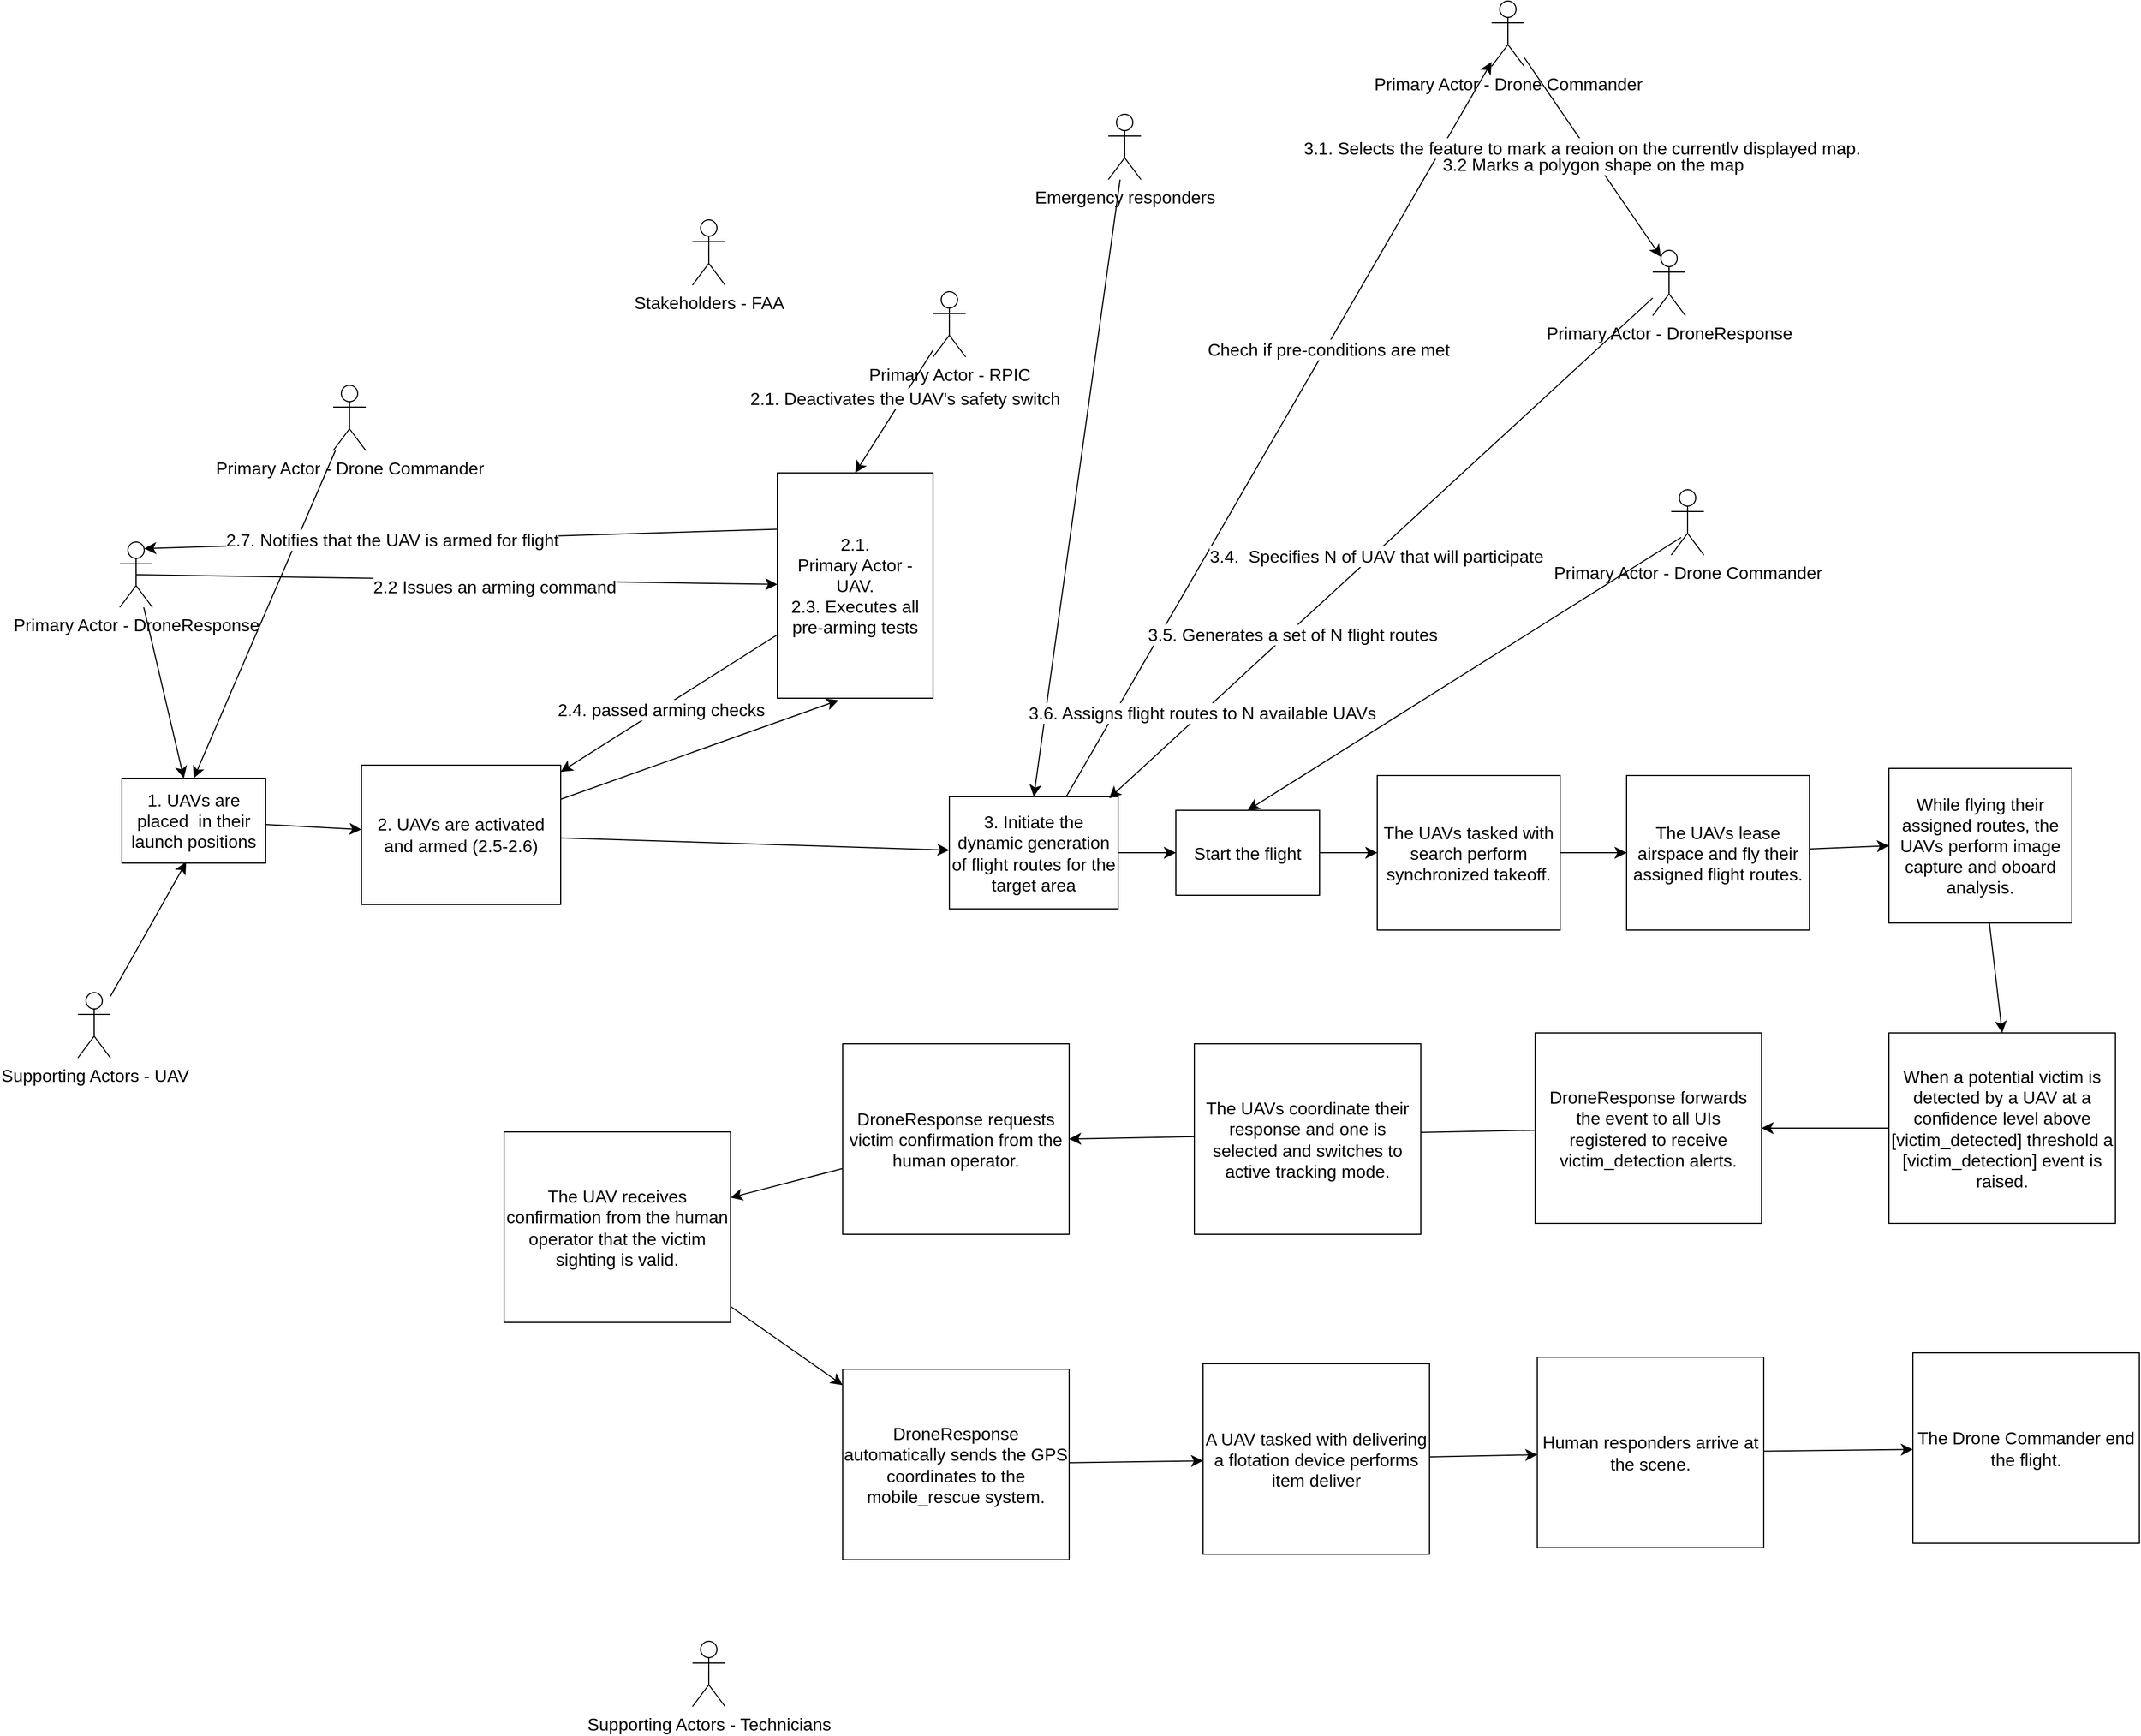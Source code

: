 <mxfile version="22.1.4" type="github">
  <diagram name="Page-1" id="JJ1LS8_FkREXoTBzLPf4">
    <mxGraphModel dx="2397" dy="1700" grid="0" gridSize="10" guides="1" tooltips="1" connect="1" arrows="1" fold="1" page="0" pageScale="1" pageWidth="827" pageHeight="1169" math="0" shadow="0">
      <root>
        <mxCell id="0" />
        <mxCell id="1" parent="0" />
        <mxCell id="Azy4jwkWSSVBR5E3SoNL-1" value="Supporting Actors - UAV&lt;br&gt;" style="shape=umlActor;verticalLabelPosition=bottom;verticalAlign=top;html=1;fontSize=16;" vertex="1" parent="1">
          <mxGeometry x="-604.5" y="713" width="30" height="60" as="geometry" />
        </mxCell>
        <mxCell id="Azy4jwkWSSVBR5E3SoNL-2" value="Stakeholders - FAA&lt;br&gt;" style="shape=umlActor;verticalLabelPosition=bottom;verticalAlign=top;html=1;fontSize=16;" vertex="1" parent="1">
          <mxGeometry x="-40" y="3" width="30" height="60" as="geometry" />
        </mxCell>
        <mxCell id="Azy4jwkWSSVBR5E3SoNL-10" style="edgeStyle=none;curved=1;rounded=0;orthogonalLoop=1;jettySize=auto;html=1;entryX=0.5;entryY=0;entryDx=0;entryDy=0;fontSize=12;startSize=8;endSize=8;" edge="1" parent="1" source="Azy4jwkWSSVBR5E3SoNL-4" target="Azy4jwkWSSVBR5E3SoNL-8">
          <mxGeometry relative="1" as="geometry" />
        </mxCell>
        <mxCell id="Azy4jwkWSSVBR5E3SoNL-22" style="edgeStyle=none;curved=1;rounded=0;orthogonalLoop=1;jettySize=auto;html=1;entryX=0.5;entryY=0;entryDx=0;entryDy=0;fontSize=12;startSize=8;endSize=8;exitX=0.305;exitY=0.729;exitDx=0;exitDy=0;exitPerimeter=0;" edge="1" parent="1" source="Azy4jwkWSSVBR5E3SoNL-87" target="Azy4jwkWSSVBR5E3SoNL-19">
          <mxGeometry relative="1" as="geometry">
            <mxPoint x="786" y="294" as="sourcePoint" />
          </mxGeometry>
        </mxCell>
        <mxCell id="Azy4jwkWSSVBR5E3SoNL-4" value="Primary Actor - Drone Commander&lt;br&gt;" style="shape=umlActor;verticalLabelPosition=bottom;verticalAlign=top;html=1;fontSize=16;" vertex="1" parent="1">
          <mxGeometry x="-370" y="155" width="30" height="60" as="geometry" />
        </mxCell>
        <mxCell id="Azy4jwkWSSVBR5E3SoNL-12" style="edgeStyle=none;curved=1;rounded=0;orthogonalLoop=1;jettySize=auto;html=1;fontSize=12;startSize=8;endSize=8;" edge="1" parent="1" source="Azy4jwkWSSVBR5E3SoNL-8" target="Azy4jwkWSSVBR5E3SoNL-11">
          <mxGeometry relative="1" as="geometry" />
        </mxCell>
        <mxCell id="Azy4jwkWSSVBR5E3SoNL-8" value="1. UAVs are placed&amp;nbsp; in their launch positions" style="rounded=0;whiteSpace=wrap;html=1;fontSize=16;" vertex="1" parent="1">
          <mxGeometry x="-564" y="516" width="132" height="78" as="geometry" />
        </mxCell>
        <mxCell id="Azy4jwkWSSVBR5E3SoNL-16" style="edgeStyle=none;curved=1;rounded=0;orthogonalLoop=1;jettySize=auto;html=1;fontSize=12;startSize=8;endSize=8;" edge="1" parent="1" source="Azy4jwkWSSVBR5E3SoNL-11" target="Azy4jwkWSSVBR5E3SoNL-15">
          <mxGeometry relative="1" as="geometry" />
        </mxCell>
        <mxCell id="Azy4jwkWSSVBR5E3SoNL-11" value="2. UAVs are activated and armed (2.5-2.6)" style="rounded=0;whiteSpace=wrap;html=1;fontSize=16;" vertex="1" parent="1">
          <mxGeometry x="-344" y="504" width="183" height="128" as="geometry" />
        </mxCell>
        <mxCell id="Azy4jwkWSSVBR5E3SoNL-13" style="edgeStyle=none;curved=1;rounded=0;orthogonalLoop=1;jettySize=auto;html=1;entryX=0.447;entryY=0.987;entryDx=0;entryDy=0;entryPerimeter=0;fontSize=12;startSize=8;endSize=8;" edge="1" parent="1" source="Azy4jwkWSSVBR5E3SoNL-1" target="Azy4jwkWSSVBR5E3SoNL-8">
          <mxGeometry relative="1" as="geometry" />
        </mxCell>
        <mxCell id="Azy4jwkWSSVBR5E3SoNL-17" style="edgeStyle=none;curved=1;rounded=0;orthogonalLoop=1;jettySize=auto;html=1;entryX=0.5;entryY=0;entryDx=0;entryDy=0;fontSize=12;startSize=8;endSize=8;" edge="1" parent="1" source="Azy4jwkWSSVBR5E3SoNL-14" target="Azy4jwkWSSVBR5E3SoNL-15">
          <mxGeometry relative="1" as="geometry" />
        </mxCell>
        <mxCell id="Azy4jwkWSSVBR5E3SoNL-14" value="Emergency responders" style="shape=umlActor;verticalLabelPosition=bottom;verticalAlign=top;html=1;fontSize=16;" vertex="1" parent="1">
          <mxGeometry x="342" y="-94" width="30" height="60" as="geometry" />
        </mxCell>
        <mxCell id="Azy4jwkWSSVBR5E3SoNL-21" style="edgeStyle=none;curved=1;rounded=0;orthogonalLoop=1;jettySize=auto;html=1;entryX=0;entryY=0.5;entryDx=0;entryDy=0;fontSize=12;startSize=8;endSize=8;" edge="1" parent="1" source="Azy4jwkWSSVBR5E3SoNL-15" target="Azy4jwkWSSVBR5E3SoNL-19">
          <mxGeometry relative="1" as="geometry" />
        </mxCell>
        <mxCell id="Azy4jwkWSSVBR5E3SoNL-75" style="edgeStyle=none;curved=1;rounded=0;orthogonalLoop=1;jettySize=auto;html=1;fontSize=12;startSize=8;endSize=8;" edge="1" parent="1" source="Azy4jwkWSSVBR5E3SoNL-15" target="Azy4jwkWSSVBR5E3SoNL-71">
          <mxGeometry relative="1" as="geometry">
            <mxPoint x="445.571" y="344.429" as="targetPoint" />
          </mxGeometry>
        </mxCell>
        <mxCell id="Azy4jwkWSSVBR5E3SoNL-76" value="Chech if pre-conditions are met" style="edgeLabel;html=1;align=center;verticalAlign=middle;resizable=0;points=[];fontSize=16;" vertex="1" connectable="0" parent="Azy4jwkWSSVBR5E3SoNL-75">
          <mxGeometry x="0.221" y="-1" relative="1" as="geometry">
            <mxPoint x="1" as="offset" />
          </mxGeometry>
        </mxCell>
        <mxCell id="Azy4jwkWSSVBR5E3SoNL-15" value="3. Initiate the dynamic generation of flight routes for the target area" style="rounded=0;whiteSpace=wrap;html=1;fontSize=16;" vertex="1" parent="1">
          <mxGeometry x="196" y="533" width="155" height="103" as="geometry" />
        </mxCell>
        <mxCell id="Azy4jwkWSSVBR5E3SoNL-24" style="edgeStyle=none;curved=1;rounded=0;orthogonalLoop=1;jettySize=auto;html=1;fontSize=12;startSize=8;endSize=8;" edge="1" parent="1" source="Azy4jwkWSSVBR5E3SoNL-19" target="Azy4jwkWSSVBR5E3SoNL-23">
          <mxGeometry relative="1" as="geometry" />
        </mxCell>
        <mxCell id="Azy4jwkWSSVBR5E3SoNL-19" value="Start the flight" style="rounded=0;whiteSpace=wrap;html=1;fontSize=16;" vertex="1" parent="1">
          <mxGeometry x="404" y="545.5" width="132" height="78" as="geometry" />
        </mxCell>
        <mxCell id="Azy4jwkWSSVBR5E3SoNL-26" style="edgeStyle=none;curved=1;rounded=0;orthogonalLoop=1;jettySize=auto;html=1;entryX=0;entryY=0.5;entryDx=0;entryDy=0;fontSize=12;startSize=8;endSize=8;" edge="1" parent="1" source="Azy4jwkWSSVBR5E3SoNL-23" target="Azy4jwkWSSVBR5E3SoNL-25">
          <mxGeometry relative="1" as="geometry" />
        </mxCell>
        <mxCell id="Azy4jwkWSSVBR5E3SoNL-23" value="The UAVs tasked with search perform synchronized takeoff." style="rounded=0;whiteSpace=wrap;html=1;fontSize=16;" vertex="1" parent="1">
          <mxGeometry x="589" y="513.5" width="168" height="142" as="geometry" />
        </mxCell>
        <mxCell id="Azy4jwkWSSVBR5E3SoNL-28" style="edgeStyle=none;curved=1;rounded=0;orthogonalLoop=1;jettySize=auto;html=1;entryX=0;entryY=0.5;entryDx=0;entryDy=0;fontSize=12;startSize=8;endSize=8;" edge="1" parent="1" source="Azy4jwkWSSVBR5E3SoNL-25" target="Azy4jwkWSSVBR5E3SoNL-27">
          <mxGeometry relative="1" as="geometry" />
        </mxCell>
        <mxCell id="Azy4jwkWSSVBR5E3SoNL-25" value="The UAVs lease airspace and fly their assigned flight routes." style="rounded=0;whiteSpace=wrap;html=1;fontSize=16;" vertex="1" parent="1">
          <mxGeometry x="818" y="513.5" width="168" height="142" as="geometry" />
        </mxCell>
        <mxCell id="Azy4jwkWSSVBR5E3SoNL-30" style="edgeStyle=none;curved=1;rounded=0;orthogonalLoop=1;jettySize=auto;html=1;entryX=0.5;entryY=0;entryDx=0;entryDy=0;fontSize=12;startSize=8;endSize=8;" edge="1" parent="1" source="Azy4jwkWSSVBR5E3SoNL-27" target="Azy4jwkWSSVBR5E3SoNL-29">
          <mxGeometry relative="1" as="geometry" />
        </mxCell>
        <mxCell id="Azy4jwkWSSVBR5E3SoNL-27" value="While flying their assigned routes, the UAVs perform image capture and oboard analysis." style="rounded=0;whiteSpace=wrap;html=1;fontSize=16;" vertex="1" parent="1">
          <mxGeometry x="1059" y="507" width="168" height="142" as="geometry" />
        </mxCell>
        <mxCell id="Azy4jwkWSSVBR5E3SoNL-32" style="edgeStyle=none;curved=1;rounded=0;orthogonalLoop=1;jettySize=auto;html=1;fontSize=12;startSize=8;endSize=8;" edge="1" parent="1" source="Azy4jwkWSSVBR5E3SoNL-29" target="Azy4jwkWSSVBR5E3SoNL-31">
          <mxGeometry relative="1" as="geometry" />
        </mxCell>
        <mxCell id="Azy4jwkWSSVBR5E3SoNL-29" value="When a potential victim is detected by a UAV at a confidence level above [victim_detected] threshold a [victim_detection] event is raised." style="rounded=0;whiteSpace=wrap;html=1;fontSize=16;" vertex="1" parent="1">
          <mxGeometry x="1059" y="750" width="208" height="175" as="geometry" />
        </mxCell>
        <mxCell id="Azy4jwkWSSVBR5E3SoNL-34" style="edgeStyle=none;curved=1;rounded=0;orthogonalLoop=1;jettySize=auto;html=1;entryX=1;entryY=0.5;entryDx=0;entryDy=0;fontSize=12;startSize=8;endSize=8;" edge="1" parent="1" source="Azy4jwkWSSVBR5E3SoNL-31" target="Azy4jwkWSSVBR5E3SoNL-33">
          <mxGeometry relative="1" as="geometry" />
        </mxCell>
        <mxCell id="Azy4jwkWSSVBR5E3SoNL-31" value="DroneResponse forwards the event to all UIs registered to receive victim_detection alerts." style="rounded=0;whiteSpace=wrap;html=1;fontSize=16;" vertex="1" parent="1">
          <mxGeometry x="734" y="750" width="208" height="175" as="geometry" />
        </mxCell>
        <mxCell id="Azy4jwkWSSVBR5E3SoNL-37" style="edgeStyle=none;curved=1;rounded=0;orthogonalLoop=1;jettySize=auto;html=1;fontSize=12;startSize=8;endSize=8;" edge="1" parent="1" source="Azy4jwkWSSVBR5E3SoNL-33" target="Azy4jwkWSSVBR5E3SoNL-36">
          <mxGeometry relative="1" as="geometry" />
        </mxCell>
        <mxCell id="Azy4jwkWSSVBR5E3SoNL-33" value="DroneResponse requests victim confirmation from the human operator." style="rounded=0;whiteSpace=wrap;html=1;fontSize=16;" vertex="1" parent="1">
          <mxGeometry x="98" y="760" width="208" height="175" as="geometry" />
        </mxCell>
        <mxCell id="Azy4jwkWSSVBR5E3SoNL-35" value="The UAVs coordinate their response and one is selected and switches to active tracking mode." style="rounded=0;whiteSpace=wrap;html=1;fontSize=16;" vertex="1" parent="1">
          <mxGeometry x="421" y="760" width="208" height="175" as="geometry" />
        </mxCell>
        <mxCell id="Azy4jwkWSSVBR5E3SoNL-39" style="edgeStyle=none;curved=1;rounded=0;orthogonalLoop=1;jettySize=auto;html=1;fontSize=12;startSize=8;endSize=8;" edge="1" parent="1" source="Azy4jwkWSSVBR5E3SoNL-36" target="Azy4jwkWSSVBR5E3SoNL-38">
          <mxGeometry relative="1" as="geometry" />
        </mxCell>
        <mxCell id="Azy4jwkWSSVBR5E3SoNL-36" value="The UAV receives confirmation from the human operator that the victim sighting is valid." style="rounded=0;whiteSpace=wrap;html=1;fontSize=16;" vertex="1" parent="1">
          <mxGeometry x="-213" y="841" width="208" height="175" as="geometry" />
        </mxCell>
        <mxCell id="Azy4jwkWSSVBR5E3SoNL-41" style="edgeStyle=none;curved=1;rounded=0;orthogonalLoop=1;jettySize=auto;html=1;fontSize=12;startSize=8;endSize=8;" edge="1" parent="1" source="Azy4jwkWSSVBR5E3SoNL-38" target="Azy4jwkWSSVBR5E3SoNL-40">
          <mxGeometry relative="1" as="geometry" />
        </mxCell>
        <mxCell id="Azy4jwkWSSVBR5E3SoNL-38" value="DroneResponse automatically sends the GPS coordinates to the mobile_rescue system." style="rounded=0;whiteSpace=wrap;html=1;fontSize=16;" vertex="1" parent="1">
          <mxGeometry x="98" y="1059" width="208" height="175" as="geometry" />
        </mxCell>
        <mxCell id="Azy4jwkWSSVBR5E3SoNL-44" style="edgeStyle=none;curved=1;rounded=0;orthogonalLoop=1;jettySize=auto;html=1;fontSize=12;startSize=8;endSize=8;" edge="1" parent="1" source="Azy4jwkWSSVBR5E3SoNL-40" target="Azy4jwkWSSVBR5E3SoNL-42">
          <mxGeometry relative="1" as="geometry" />
        </mxCell>
        <mxCell id="Azy4jwkWSSVBR5E3SoNL-40" value="A UAV tasked with delivering a flotation device performs item deliver" style="rounded=0;whiteSpace=wrap;html=1;fontSize=16;" vertex="1" parent="1">
          <mxGeometry x="429" y="1054" width="208" height="175" as="geometry" />
        </mxCell>
        <mxCell id="Azy4jwkWSSVBR5E3SoNL-45" style="edgeStyle=none;curved=1;rounded=0;orthogonalLoop=1;jettySize=auto;html=1;fontSize=12;startSize=8;endSize=8;" edge="1" parent="1" source="Azy4jwkWSSVBR5E3SoNL-42" target="Azy4jwkWSSVBR5E3SoNL-43">
          <mxGeometry relative="1" as="geometry" />
        </mxCell>
        <mxCell id="Azy4jwkWSSVBR5E3SoNL-42" value="Human responders arrive at the scene." style="rounded=0;whiteSpace=wrap;html=1;fontSize=16;" vertex="1" parent="1">
          <mxGeometry x="736" y="1048" width="208" height="175" as="geometry" />
        </mxCell>
        <mxCell id="Azy4jwkWSSVBR5E3SoNL-43" value="The Drone Commander end the flight." style="rounded=0;whiteSpace=wrap;html=1;fontSize=16;" vertex="1" parent="1">
          <mxGeometry x="1081" y="1044" width="208" height="175" as="geometry" />
        </mxCell>
        <mxCell id="Azy4jwkWSSVBR5E3SoNL-48" style="edgeStyle=none;curved=1;rounded=0;orthogonalLoop=1;jettySize=auto;html=1;entryX=0.5;entryY=0;entryDx=0;entryDy=0;fontSize=12;startSize=8;endSize=8;" edge="1" parent="1" source="Azy4jwkWSSVBR5E3SoNL-47" target="Azy4jwkWSSVBR5E3SoNL-61">
          <mxGeometry relative="1" as="geometry" />
        </mxCell>
        <mxCell id="Azy4jwkWSSVBR5E3SoNL-51" value="2.1. Deactivates the UAV&#39;s safety switch" style="edgeLabel;html=1;align=center;verticalAlign=middle;resizable=0;points=[];fontSize=16;" vertex="1" connectable="0" parent="Azy4jwkWSSVBR5E3SoNL-48">
          <mxGeometry x="-0.228" y="2" relative="1" as="geometry">
            <mxPoint as="offset" />
          </mxGeometry>
        </mxCell>
        <mxCell id="Azy4jwkWSSVBR5E3SoNL-47" value="Primary Actor - RPIC" style="shape=umlActor;verticalLabelPosition=bottom;verticalAlign=top;html=1;fontSize=16;" vertex="1" parent="1">
          <mxGeometry x="181" y="69" width="30" height="60" as="geometry" />
        </mxCell>
        <mxCell id="Azy4jwkWSSVBR5E3SoNL-49" value="Supporting Actors - Technicians" style="shape=umlActor;verticalLabelPosition=bottom;verticalAlign=top;html=1;fontSize=16;" vertex="1" parent="1">
          <mxGeometry x="-40" y="1309" width="30" height="60" as="geometry" />
        </mxCell>
        <mxCell id="Azy4jwkWSSVBR5E3SoNL-57" style="edgeStyle=none;curved=1;rounded=0;orthogonalLoop=1;jettySize=auto;html=1;fontSize=12;startSize=8;endSize=8;exitX=0.5;exitY=0.5;exitDx=0;exitDy=0;exitPerimeter=0;" edge="1" parent="1" source="Azy4jwkWSSVBR5E3SoNL-58" target="Azy4jwkWSSVBR5E3SoNL-61">
          <mxGeometry relative="1" as="geometry">
            <mxPoint x="-266.465" y="378.0" as="sourcePoint" />
          </mxGeometry>
        </mxCell>
        <mxCell id="Azy4jwkWSSVBR5E3SoNL-60" value="2.2 Issues an arming command" style="edgeLabel;html=1;align=center;verticalAlign=middle;resizable=0;points=[];fontSize=16;" vertex="1" connectable="0" parent="Azy4jwkWSSVBR5E3SoNL-57">
          <mxGeometry x="0.054" y="1" relative="1" as="geometry">
            <mxPoint x="18" y="7" as="offset" />
          </mxGeometry>
        </mxCell>
        <mxCell id="Azy4jwkWSSVBR5E3SoNL-72" value="" style="edgeStyle=none;curved=1;rounded=0;orthogonalLoop=1;jettySize=auto;html=1;fontSize=12;startSize=8;endSize=8;" edge="1" parent="1" source="Azy4jwkWSSVBR5E3SoNL-58" target="Azy4jwkWSSVBR5E3SoNL-8">
          <mxGeometry relative="1" as="geometry" />
        </mxCell>
        <mxCell id="Azy4jwkWSSVBR5E3SoNL-58" value="Primary Actor - DroneResponse" style="shape=umlActor;verticalLabelPosition=bottom;verticalAlign=top;html=1;fontSize=16;" vertex="1" parent="1">
          <mxGeometry x="-566" y="299" width="30" height="60" as="geometry" />
        </mxCell>
        <mxCell id="Azy4jwkWSSVBR5E3SoNL-62" style="edgeStyle=none;curved=1;rounded=0;orthogonalLoop=1;jettySize=auto;html=1;fontSize=12;startSize=8;endSize=8;" edge="1" parent="1" source="Azy4jwkWSSVBR5E3SoNL-61" target="Azy4jwkWSSVBR5E3SoNL-11">
          <mxGeometry relative="1" as="geometry" />
        </mxCell>
        <mxCell id="Azy4jwkWSSVBR5E3SoNL-65" value="2.4. passed arming checks" style="edgeLabel;html=1;align=center;verticalAlign=middle;resizable=0;points=[];fontSize=16;" vertex="1" connectable="0" parent="Azy4jwkWSSVBR5E3SoNL-62">
          <mxGeometry x="-0.086" relative="1" as="geometry">
            <mxPoint x="-16" y="11" as="offset" />
          </mxGeometry>
        </mxCell>
        <mxCell id="Azy4jwkWSSVBR5E3SoNL-61" value="2.1. &lt;br&gt;Primary Actor - UAV.&lt;br&gt;2.3. Executes all pre-arming tests" style="rounded=0;whiteSpace=wrap;html=1;fontSize=16;" vertex="1" parent="1">
          <mxGeometry x="38" y="235.5" width="143" height="207" as="geometry" />
        </mxCell>
        <mxCell id="Azy4jwkWSSVBR5E3SoNL-66" style="edgeStyle=none;curved=1;rounded=0;orthogonalLoop=1;jettySize=auto;html=1;entryX=0.75;entryY=0.1;entryDx=0;entryDy=0;entryPerimeter=0;fontSize=12;startSize=8;endSize=8;exitX=0;exitY=0.25;exitDx=0;exitDy=0;" edge="1" parent="1" source="Azy4jwkWSSVBR5E3SoNL-61" target="Azy4jwkWSSVBR5E3SoNL-58">
          <mxGeometry relative="1" as="geometry" />
        </mxCell>
        <mxCell id="Azy4jwkWSSVBR5E3SoNL-67" value="2.7. Notifies that the UAV is armed for flight" style="edgeLabel;html=1;align=center;verticalAlign=middle;resizable=0;points=[];fontSize=16;" vertex="1" connectable="0" parent="Azy4jwkWSSVBR5E3SoNL-66">
          <mxGeometry x="0.218" y="-1" relative="1" as="geometry">
            <mxPoint as="offset" />
          </mxGeometry>
        </mxCell>
        <mxCell id="Azy4jwkWSSVBR5E3SoNL-78" style="edgeStyle=none;curved=1;rounded=0;orthogonalLoop=1;jettySize=auto;html=1;fontSize=12;startSize=8;endSize=8;entryX=0.25;entryY=0.1;entryDx=0;entryDy=0;entryPerimeter=0;" edge="1" parent="1" source="Azy4jwkWSSVBR5E3SoNL-71" target="Azy4jwkWSSVBR5E3SoNL-73">
          <mxGeometry relative="1" as="geometry" />
        </mxCell>
        <mxCell id="Azy4jwkWSSVBR5E3SoNL-79" value="3.1. Selects the feature to mark a region on the currently displayed map.&amp;nbsp;" style="edgeLabel;html=1;align=center;verticalAlign=middle;resizable=0;points=[];fontSize=16;" vertex="1" connectable="0" parent="Azy4jwkWSSVBR5E3SoNL-78">
          <mxGeometry x="-0.107" y="-2" relative="1" as="geometry">
            <mxPoint as="offset" />
          </mxGeometry>
        </mxCell>
        <mxCell id="Azy4jwkWSSVBR5E3SoNL-80" value="3.2 Marks a polygon shape on the map" style="edgeLabel;html=1;align=center;verticalAlign=middle;resizable=0;points=[];fontSize=16;" vertex="1" connectable="0" parent="Azy4jwkWSSVBR5E3SoNL-78">
          <mxGeometry x="0.05" y="-4" relative="1" as="geometry">
            <mxPoint as="offset" />
          </mxGeometry>
        </mxCell>
        <mxCell id="Azy4jwkWSSVBR5E3SoNL-71" value="Primary Actor - Drone Commander&lt;br&gt;" style="shape=umlActor;verticalLabelPosition=bottom;verticalAlign=top;html=1;fontSize=16;" vertex="1" parent="1">
          <mxGeometry x="694" y="-198" width="30" height="60" as="geometry" />
        </mxCell>
        <mxCell id="Azy4jwkWSSVBR5E3SoNL-73" value="Primary Actor - DroneResponse" style="shape=umlActor;verticalLabelPosition=bottom;verticalAlign=top;html=1;fontSize=16;" vertex="1" parent="1">
          <mxGeometry x="842" y="31" width="30" height="60" as="geometry" />
        </mxCell>
        <mxCell id="Azy4jwkWSSVBR5E3SoNL-74" style="edgeStyle=none;curved=1;rounded=0;orthogonalLoop=1;jettySize=auto;html=1;entryX=0.393;entryY=1.009;entryDx=0;entryDy=0;entryPerimeter=0;fontSize=12;startSize=8;endSize=8;" edge="1" parent="1" source="Azy4jwkWSSVBR5E3SoNL-11" target="Azy4jwkWSSVBR5E3SoNL-61">
          <mxGeometry relative="1" as="geometry" />
        </mxCell>
        <mxCell id="Azy4jwkWSSVBR5E3SoNL-82" style="edgeStyle=none;curved=1;rounded=0;orthogonalLoop=1;jettySize=auto;html=1;entryX=0.947;entryY=0.014;entryDx=0;entryDy=0;entryPerimeter=0;fontSize=12;startSize=8;endSize=8;" edge="1" parent="1" source="Azy4jwkWSSVBR5E3SoNL-73" target="Azy4jwkWSSVBR5E3SoNL-15">
          <mxGeometry relative="1" as="geometry">
            <mxPoint x="656.3" y="304.545" as="targetPoint" />
          </mxGeometry>
        </mxCell>
        <mxCell id="Azy4jwkWSSVBR5E3SoNL-83" value="3.4.&amp;nbsp; Specifies N of UAV that will participate" style="edgeLabel;html=1;align=center;verticalAlign=middle;resizable=0;points=[];fontSize=16;" vertex="1" connectable="0" parent="Azy4jwkWSSVBR5E3SoNL-82">
          <mxGeometry x="0.026" y="1" relative="1" as="geometry">
            <mxPoint x="1" as="offset" />
          </mxGeometry>
        </mxCell>
        <mxCell id="Azy4jwkWSSVBR5E3SoNL-84" value="3.5. Generates a set of N flight routes" style="edgeLabel;html=1;align=center;verticalAlign=middle;resizable=0;points=[];fontSize=16;" vertex="1" connectable="0" parent="Azy4jwkWSSVBR5E3SoNL-82">
          <mxGeometry x="0.333" y="2" relative="1" as="geometry">
            <mxPoint y="1" as="offset" />
          </mxGeometry>
        </mxCell>
        <mxCell id="Azy4jwkWSSVBR5E3SoNL-85" value="3.6. Assigns flight routes to N available UAVs" style="edgeLabel;html=1;align=center;verticalAlign=middle;resizable=0;points=[];fontSize=16;" vertex="1" connectable="0" parent="Azy4jwkWSSVBR5E3SoNL-82">
          <mxGeometry x="0.656" relative="1" as="geometry">
            <mxPoint x="-1" as="offset" />
          </mxGeometry>
        </mxCell>
        <mxCell id="Azy4jwkWSSVBR5E3SoNL-87" value="Primary Actor - Drone Commander&lt;br&gt;" style="shape=umlActor;verticalLabelPosition=bottom;verticalAlign=top;html=1;fontSize=16;" vertex="1" parent="1">
          <mxGeometry x="859" y="251" width="30" height="60" as="geometry" />
        </mxCell>
      </root>
    </mxGraphModel>
  </diagram>
</mxfile>
